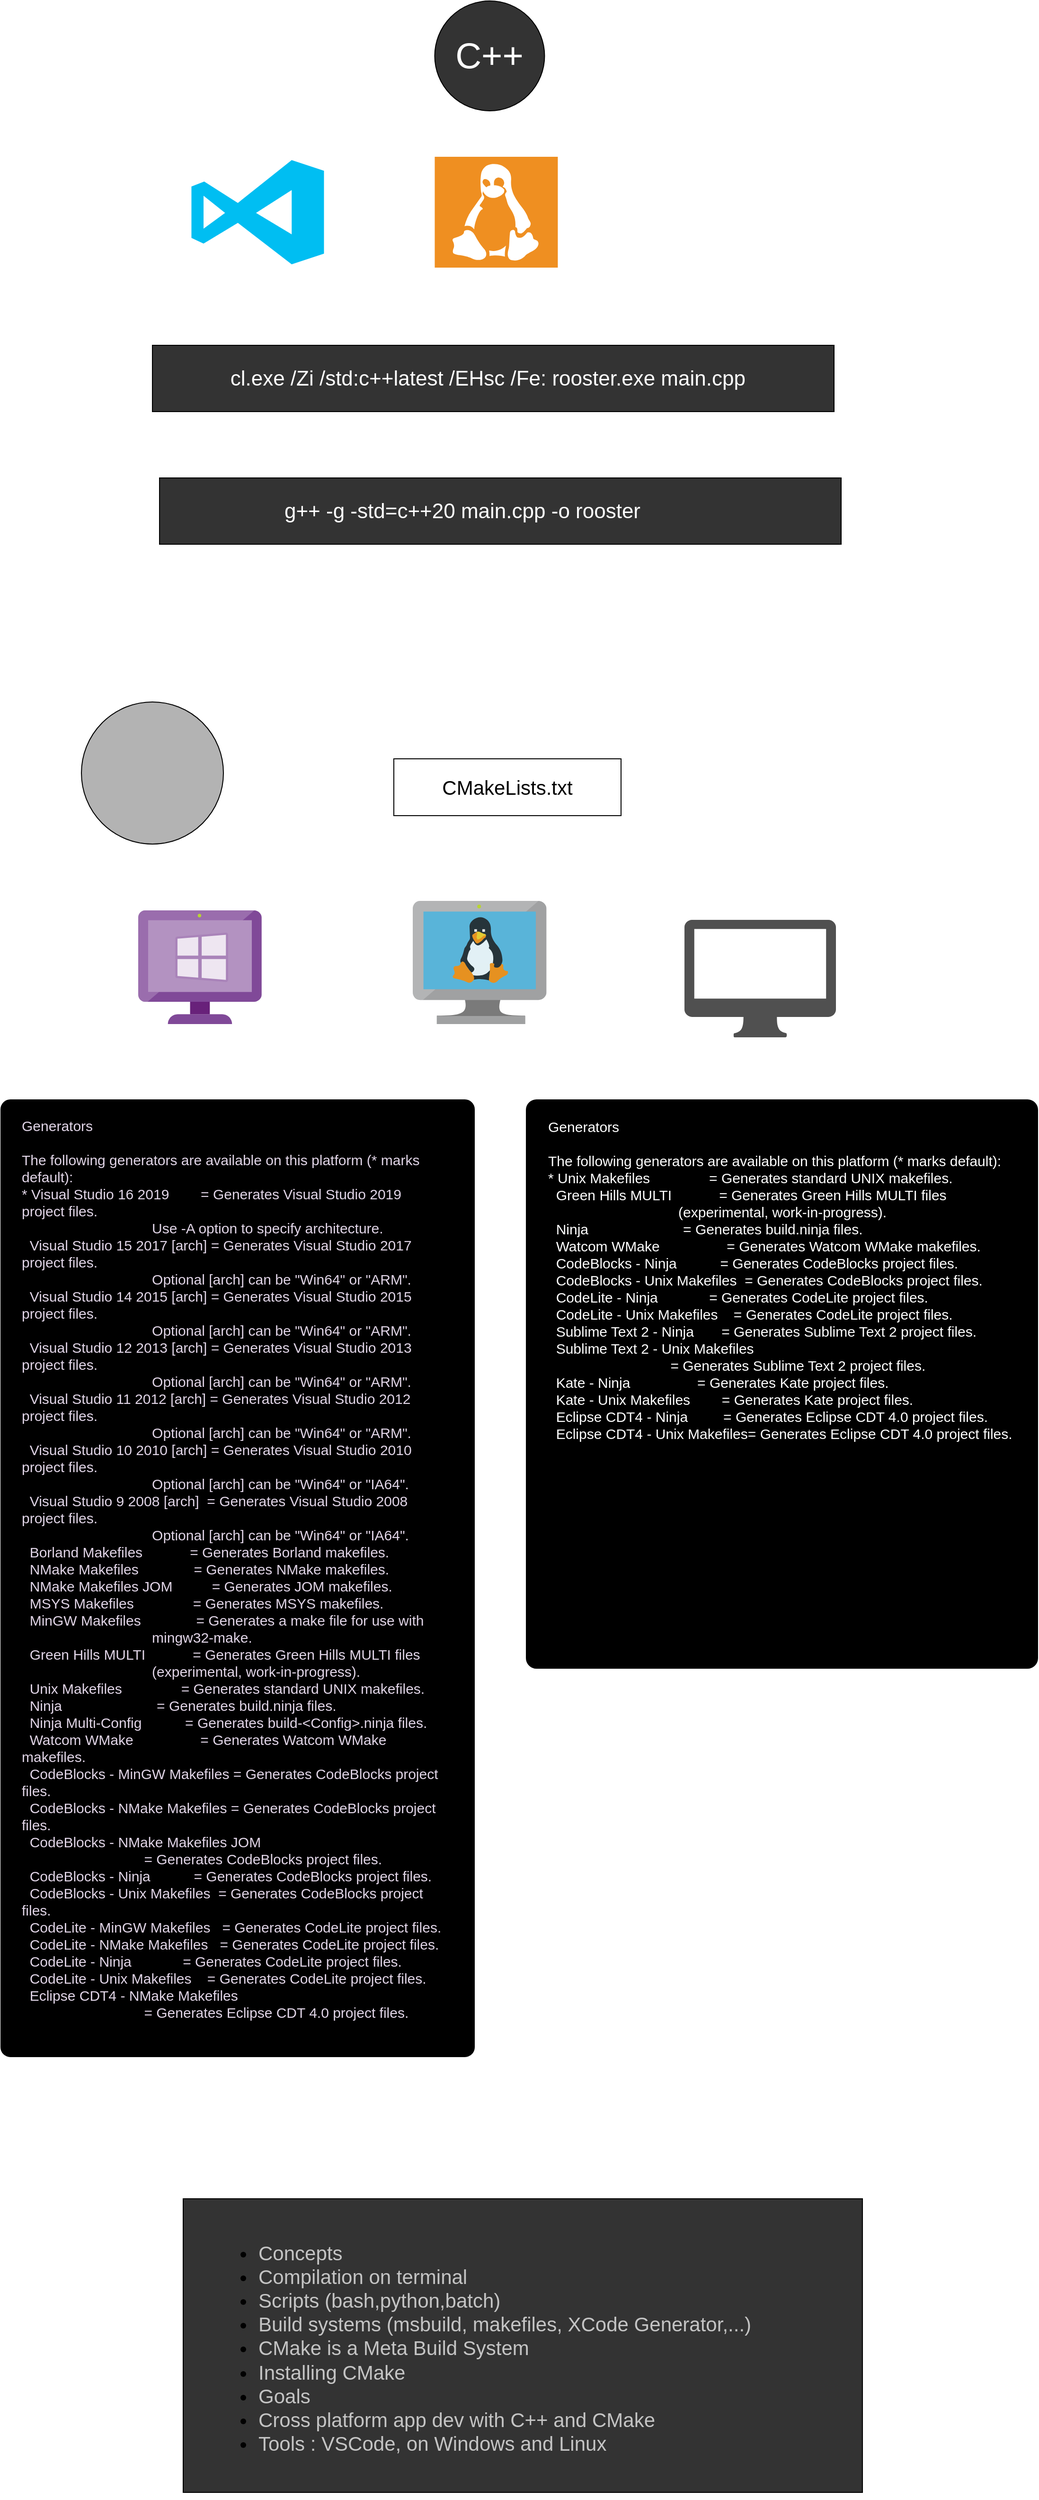 <mxfile version="14.4.8" type="github">
  <diagram id="5c0vTmHrscncdPuWYxD0" name="Page-1">
    <mxGraphModel dx="3144" dy="5321" grid="1" gridSize="10" guides="1" tooltips="1" connect="1" arrows="1" fold="1" page="1" pageScale="1" pageWidth="1654" pageHeight="2336" math="0" shadow="0">
      <root>
        <mxCell id="0" />
        <mxCell id="1" parent="0" />
        <mxCell id="5-MKXrLHc6Z83awF3s98-9" value="" style="rounded=0;whiteSpace=wrap;html=1;fillColor=#333333;" vertex="1" parent="1">
          <mxGeometry x="-327.5" y="-20" width="717.5" height="310" as="geometry" />
        </mxCell>
        <mxCell id="5-MKXrLHc6Z83awF3s98-6" value="" style="rounded=0;whiteSpace=wrap;html=1;fillColor=#333333;" vertex="1" parent="1">
          <mxGeometry x="-360" y="-1976.5" width="720" height="70" as="geometry" />
        </mxCell>
        <mxCell id="LzeXuOooPPnK6IAznrLY-8" value="" style="rounded=1;whiteSpace=wrap;html=1;fillColor=#000000;arcSize=2;align=left;" parent="1" vertex="1">
          <mxGeometry x="-520" y="-1180" width="500" height="1010" as="geometry" />
        </mxCell>
        <mxCell id="LzeXuOooPPnK6IAznrLY-1" value="" style="rounded=0;whiteSpace=wrap;html=1;align=left;" parent="1" vertex="1">
          <mxGeometry x="-105" y="-1540" width="240" height="60" as="geometry" />
        </mxCell>
        <mxCell id="LzeXuOooPPnK6IAznrLY-2" value="" style="aspect=fixed;html=1;points=[];align=left;image;fontSize=12;image=img/lib/mscae/VM_Windows_Non_Azure.svg;" parent="1" vertex="1">
          <mxGeometry x="-375" y="-1380" width="130.43" height="120" as="geometry" />
        </mxCell>
        <mxCell id="LzeXuOooPPnK6IAznrLY-3" value="" style="aspect=fixed;html=1;points=[];align=left;image;fontSize=12;image=img/lib/mscae/VM_Linux.svg;" parent="1" vertex="1">
          <mxGeometry x="-85" y="-1390" width="141.3" height="130" as="geometry" />
        </mxCell>
        <mxCell id="LzeXuOooPPnK6IAznrLY-4" value="" style="pointerEvents=1;shadow=0;dashed=0;html=1;strokeColor=none;fillColor=#505050;labelPosition=center;verticalLabelPosition=bottom;verticalAlign=top;outlineConnect=0;align=left;shape=mxgraph.office.devices.mac_client;" parent="1" vertex="1">
          <mxGeometry x="202" y="-1370" width="160" height="124" as="geometry" />
        </mxCell>
        <mxCell id="LzeXuOooPPnK6IAznrLY-5" value="&lt;div style=&quot;font-size: 15px&quot;&gt;&lt;font style=&quot;font-size: 15px&quot; color=&quot;#E1D5E7&quot;&gt;Generators&lt;/font&gt;&lt;/div&gt;&lt;div style=&quot;font-size: 15px&quot;&gt;&lt;font style=&quot;font-size: 15px&quot; color=&quot;#E1D5E7&quot;&gt;&lt;br&gt;&lt;/font&gt;&lt;/div&gt;&lt;div style=&quot;font-size: 15px&quot;&gt;&lt;font style=&quot;font-size: 15px&quot; color=&quot;#E1D5E7&quot;&gt;The following generators are available on this platform (* marks default):&lt;br&gt;* Visual Studio 16 2019&amp;nbsp;&amp;nbsp;&amp;nbsp;&amp;nbsp;&amp;nbsp;&amp;nbsp;&amp;nbsp; = Generates Visual Studio 2019 project files.&lt;br&gt;&amp;nbsp;&amp;nbsp;&amp;nbsp;&amp;nbsp;&amp;nbsp;&amp;nbsp;&amp;nbsp;&amp;nbsp;&amp;nbsp;&amp;nbsp;&amp;nbsp;&amp;nbsp;&amp;nbsp;&amp;nbsp;&amp;nbsp;&amp;nbsp;&amp;nbsp;&amp;nbsp;&amp;nbsp;&amp;nbsp;&amp;nbsp;&amp;nbsp;&amp;nbsp;&amp;nbsp;&amp;nbsp;&amp;nbsp;&amp;nbsp;&amp;nbsp;&amp;nbsp;&amp;nbsp;&amp;nbsp;&amp;nbsp; Use -A option to specify architecture.&lt;br&gt;&amp;nbsp; Visual Studio 15 2017 [arch] = Generates Visual Studio 2017 project files.&lt;br&gt;&amp;nbsp;&amp;nbsp;&amp;nbsp;&amp;nbsp;&amp;nbsp;&amp;nbsp;&amp;nbsp;&amp;nbsp;&amp;nbsp;&amp;nbsp;&amp;nbsp;&amp;nbsp;&amp;nbsp;&amp;nbsp;&amp;nbsp;&amp;nbsp;&amp;nbsp;&amp;nbsp;&amp;nbsp;&amp;nbsp;&amp;nbsp;&amp;nbsp;&amp;nbsp;&amp;nbsp;&amp;nbsp;&amp;nbsp;&amp;nbsp;&amp;nbsp;&amp;nbsp;&amp;nbsp;&amp;nbsp;&amp;nbsp; Optional [arch] can be &quot;Win64&quot; or &quot;ARM&quot;.&lt;br&gt;&amp;nbsp; Visual Studio 14 2015 [arch] = Generates Visual Studio 2015 project files.&lt;br&gt;&amp;nbsp;&amp;nbsp;&amp;nbsp;&amp;nbsp;&amp;nbsp;&amp;nbsp;&amp;nbsp;&amp;nbsp;&amp;nbsp;&amp;nbsp;&amp;nbsp;&amp;nbsp;&amp;nbsp;&amp;nbsp;&amp;nbsp;&amp;nbsp;&amp;nbsp;&amp;nbsp;&amp;nbsp;&amp;nbsp;&amp;nbsp;&amp;nbsp;&amp;nbsp;&amp;nbsp;&amp;nbsp;&amp;nbsp;&amp;nbsp;&amp;nbsp;&amp;nbsp;&amp;nbsp;&amp;nbsp;&amp;nbsp; Optional [arch] can be &quot;Win64&quot; or &quot;ARM&quot;.&lt;br&gt;&amp;nbsp; Visual Studio 12 2013 [arch] = Generates Visual Studio 2013 project files.&lt;br&gt;&amp;nbsp;&amp;nbsp;&amp;nbsp;&amp;nbsp;&amp;nbsp;&amp;nbsp;&amp;nbsp;&amp;nbsp;&amp;nbsp;&amp;nbsp;&amp;nbsp;&amp;nbsp;&amp;nbsp;&amp;nbsp;&amp;nbsp;&amp;nbsp;&amp;nbsp;&amp;nbsp;&amp;nbsp;&amp;nbsp;&amp;nbsp;&amp;nbsp;&amp;nbsp;&amp;nbsp;&amp;nbsp;&amp;nbsp;&amp;nbsp;&amp;nbsp;&amp;nbsp;&amp;nbsp;&amp;nbsp;&amp;nbsp; Optional [arch] can be &quot;Win64&quot; or &quot;ARM&quot;.&lt;br&gt;&amp;nbsp; Visual Studio 11 2012 [arch] = Generates Visual Studio 2012 project files.&lt;br&gt;&amp;nbsp;&amp;nbsp;&amp;nbsp;&amp;nbsp;&amp;nbsp;&amp;nbsp;&amp;nbsp;&amp;nbsp;&amp;nbsp;&amp;nbsp;&amp;nbsp;&amp;nbsp;&amp;nbsp;&amp;nbsp;&amp;nbsp;&amp;nbsp;&amp;nbsp;&amp;nbsp;&amp;nbsp;&amp;nbsp;&amp;nbsp;&amp;nbsp;&amp;nbsp;&amp;nbsp;&amp;nbsp;&amp;nbsp;&amp;nbsp;&amp;nbsp;&amp;nbsp;&amp;nbsp;&amp;nbsp;&amp;nbsp; Optional [arch] can be &quot;Win64&quot; or &quot;ARM&quot;.&lt;br&gt;&amp;nbsp; Visual Studio 10 2010 [arch] = Generates Visual Studio 2010 project files.&lt;br&gt;&amp;nbsp;&amp;nbsp;&amp;nbsp;&amp;nbsp;&amp;nbsp;&amp;nbsp;&amp;nbsp;&amp;nbsp;&amp;nbsp;&amp;nbsp;&amp;nbsp;&amp;nbsp;&amp;nbsp;&amp;nbsp;&amp;nbsp;&amp;nbsp;&amp;nbsp;&amp;nbsp;&amp;nbsp;&amp;nbsp;&amp;nbsp;&amp;nbsp;&amp;nbsp;&amp;nbsp;&amp;nbsp;&amp;nbsp;&amp;nbsp;&amp;nbsp;&amp;nbsp;&amp;nbsp;&amp;nbsp;&amp;nbsp; Optional [arch] can be &quot;Win64&quot; or &quot;IA64&quot;.&lt;br&gt;&amp;nbsp; Visual Studio 9 2008 [arch]&amp;nbsp; = Generates Visual Studio 2008 project files.&lt;br&gt;&amp;nbsp;&amp;nbsp;&amp;nbsp;&amp;nbsp;&amp;nbsp;&amp;nbsp;&amp;nbsp;&amp;nbsp;&amp;nbsp;&amp;nbsp;&amp;nbsp;&amp;nbsp;&amp;nbsp;&amp;nbsp;&amp;nbsp;&amp;nbsp;&amp;nbsp;&amp;nbsp;&amp;nbsp;&amp;nbsp;&amp;nbsp;&amp;nbsp;&amp;nbsp;&amp;nbsp;&amp;nbsp;&amp;nbsp;&amp;nbsp;&amp;nbsp;&amp;nbsp;&amp;nbsp;&amp;nbsp;&amp;nbsp; Optional [arch] can be &quot;Win64&quot; or &quot;IA64&quot;.&lt;br&gt;&amp;nbsp; Borland Makefiles&amp;nbsp;&amp;nbsp;&amp;nbsp;&amp;nbsp;&amp;nbsp;&amp;nbsp;&amp;nbsp;&amp;nbsp;&amp;nbsp;&amp;nbsp;&amp;nbsp; = Generates Borland makefiles.&lt;br&gt;&amp;nbsp; NMake Makefiles&amp;nbsp;&amp;nbsp;&amp;nbsp;&amp;nbsp;&amp;nbsp;&amp;nbsp;&amp;nbsp;&amp;nbsp;&amp;nbsp;&amp;nbsp;&amp;nbsp;&amp;nbsp;&amp;nbsp; = Generates NMake makefiles.&lt;br&gt;&amp;nbsp; NMake Makefiles JOM&amp;nbsp;&amp;nbsp;&amp;nbsp;&amp;nbsp;&amp;nbsp;&amp;nbsp;&amp;nbsp;&amp;nbsp;&amp;nbsp; = Generates JOM makefiles.&lt;br&gt;&amp;nbsp; MSYS Makefiles&amp;nbsp;&amp;nbsp;&amp;nbsp;&amp;nbsp;&amp;nbsp;&amp;nbsp;&amp;nbsp;&amp;nbsp;&amp;nbsp;&amp;nbsp;&amp;nbsp;&amp;nbsp;&amp;nbsp;&amp;nbsp; = Generates MSYS makefiles.&lt;br&gt;&amp;nbsp; MinGW Makefiles&amp;nbsp;&amp;nbsp;&amp;nbsp;&amp;nbsp;&amp;nbsp;&amp;nbsp;&amp;nbsp;&amp;nbsp;&amp;nbsp;&amp;nbsp;&amp;nbsp;&amp;nbsp;&amp;nbsp; = Generates a make file for use with&lt;br&gt;&amp;nbsp;&amp;nbsp;&amp;nbsp;&amp;nbsp;&amp;nbsp;&amp;nbsp;&amp;nbsp;&amp;nbsp;&amp;nbsp;&amp;nbsp;&amp;nbsp;&amp;nbsp;&amp;nbsp;&amp;nbsp;&amp;nbsp;&amp;nbsp;&amp;nbsp;&amp;nbsp;&amp;nbsp;&amp;nbsp;&amp;nbsp;&amp;nbsp;&amp;nbsp;&amp;nbsp;&amp;nbsp;&amp;nbsp;&amp;nbsp;&amp;nbsp;&amp;nbsp;&amp;nbsp;&amp;nbsp;&amp;nbsp; mingw32-make.&lt;br&gt;&amp;nbsp; Green Hills MULTI&amp;nbsp;&amp;nbsp;&amp;nbsp;&amp;nbsp;&amp;nbsp;&amp;nbsp;&amp;nbsp;&amp;nbsp;&amp;nbsp;&amp;nbsp;&amp;nbsp; = Generates Green Hills MULTI files&lt;br&gt;&amp;nbsp;&amp;nbsp;&amp;nbsp;&amp;nbsp;&amp;nbsp;&amp;nbsp;&amp;nbsp;&amp;nbsp;&amp;nbsp;&amp;nbsp;&amp;nbsp;&amp;nbsp;&amp;nbsp;&amp;nbsp;&amp;nbsp;&amp;nbsp;&amp;nbsp;&amp;nbsp;&amp;nbsp;&amp;nbsp;&amp;nbsp;&amp;nbsp;&amp;nbsp;&amp;nbsp;&amp;nbsp;&amp;nbsp;&amp;nbsp;&amp;nbsp;&amp;nbsp;&amp;nbsp;&amp;nbsp;&amp;nbsp; (experimental, work-in-progress).&lt;br&gt;&amp;nbsp; Unix Makefiles&amp;nbsp;&amp;nbsp;&amp;nbsp;&amp;nbsp;&amp;nbsp;&amp;nbsp;&amp;nbsp;&amp;nbsp;&amp;nbsp;&amp;nbsp;&amp;nbsp;&amp;nbsp;&amp;nbsp;&amp;nbsp; = Generates standard UNIX makefiles.&lt;br&gt;&amp;nbsp; Ninja&amp;nbsp;&amp;nbsp;&amp;nbsp;&amp;nbsp;&amp;nbsp;&amp;nbsp;&amp;nbsp;&amp;nbsp;&amp;nbsp;&amp;nbsp;&amp;nbsp;&amp;nbsp;&amp;nbsp;&amp;nbsp;&amp;nbsp;&amp;nbsp;&amp;nbsp;&amp;nbsp;&amp;nbsp;&amp;nbsp;&amp;nbsp;&amp;nbsp;&amp;nbsp; = Generates build.ninja files.&lt;br&gt;&amp;nbsp; Ninja Multi-Config&amp;nbsp;&amp;nbsp;&amp;nbsp;&amp;nbsp;&amp;nbsp;&amp;nbsp;&amp;nbsp;&amp;nbsp;&amp;nbsp;&amp;nbsp; = Generates build-&amp;lt;Config&amp;gt;.ninja files.&lt;br&gt;&amp;nbsp; Watcom WMake&amp;nbsp;&amp;nbsp;&amp;nbsp;&amp;nbsp;&amp;nbsp;&amp;nbsp;&amp;nbsp;&amp;nbsp;&amp;nbsp;&amp;nbsp;&amp;nbsp;&amp;nbsp;&amp;nbsp;&amp;nbsp;&amp;nbsp;&amp;nbsp; = Generates Watcom WMake makefiles.&lt;br&gt;&amp;nbsp; CodeBlocks - MinGW Makefiles = Generates CodeBlocks project files.&lt;br&gt;&amp;nbsp; CodeBlocks - NMake Makefiles = Generates CodeBlocks project files.&lt;br&gt;&amp;nbsp; CodeBlocks - NMake Makefiles JOM&lt;br&gt;&amp;nbsp;&amp;nbsp;&amp;nbsp;&amp;nbsp;&amp;nbsp;&amp;nbsp;&amp;nbsp;&amp;nbsp;&amp;nbsp;&amp;nbsp;&amp;nbsp;&amp;nbsp;&amp;nbsp;&amp;nbsp;&amp;nbsp;&amp;nbsp;&amp;nbsp;&amp;nbsp;&amp;nbsp;&amp;nbsp;&amp;nbsp;&amp;nbsp;&amp;nbsp;&amp;nbsp;&amp;nbsp;&amp;nbsp;&amp;nbsp;&amp;nbsp;&amp;nbsp;&amp;nbsp; = Generates CodeBlocks project files.&lt;br&gt;&amp;nbsp; CodeBlocks - Ninja&amp;nbsp;&amp;nbsp;&amp;nbsp;&amp;nbsp;&amp;nbsp;&amp;nbsp;&amp;nbsp;&amp;nbsp;&amp;nbsp;&amp;nbsp; = Generates CodeBlocks project files.&lt;br&gt;&amp;nbsp; CodeBlocks - Unix Makefiles&amp;nbsp; = Generates CodeBlocks project files.&lt;br&gt;&amp;nbsp; CodeLite - MinGW Makefiles&amp;nbsp;&amp;nbsp; = Generates CodeLite project files.&lt;br&gt;&amp;nbsp; CodeLite - NMake Makefiles&amp;nbsp;&amp;nbsp; = Generates CodeLite project files.&lt;br&gt;&amp;nbsp; CodeLite - Ninja&amp;nbsp;&amp;nbsp;&amp;nbsp;&amp;nbsp;&amp;nbsp;&amp;nbsp;&amp;nbsp;&amp;nbsp;&amp;nbsp;&amp;nbsp;&amp;nbsp;&amp;nbsp; = Generates CodeLite project files.&lt;br&gt;&amp;nbsp; CodeLite - Unix Makefiles&amp;nbsp;&amp;nbsp;&amp;nbsp; = Generates CodeLite project files.&lt;br&gt;&amp;nbsp; Eclipse CDT4 - NMake Makefiles&lt;br&gt;&amp;nbsp;&amp;nbsp;&amp;nbsp;&amp;nbsp;&amp;nbsp;&amp;nbsp;&amp;nbsp;&amp;nbsp;&amp;nbsp;&amp;nbsp;&amp;nbsp;&amp;nbsp;&amp;nbsp;&amp;nbsp;&amp;nbsp;&amp;nbsp;&amp;nbsp;&amp;nbsp;&amp;nbsp;&amp;nbsp;&amp;nbsp;&amp;nbsp;&amp;nbsp;&amp;nbsp;&amp;nbsp;&amp;nbsp;&amp;nbsp;&amp;nbsp;&amp;nbsp;&amp;nbsp; = Generates Eclipse CDT 4.0 project files.&lt;/font&gt;&lt;/div&gt;" style="text;html=1;strokeColor=none;fillColor=none;align=left;verticalAlign=middle;whiteSpace=wrap;rounded=0;" parent="1" vertex="1">
          <mxGeometry x="-500" y="-1000" width="450" height="630" as="geometry" />
        </mxCell>
        <mxCell id="LzeXuOooPPnK6IAznrLY-6" value="" style="ellipse;whiteSpace=wrap;html=1;aspect=fixed;fillColor=#B3B3B3;align=left;" parent="1" vertex="1">
          <mxGeometry x="-435" y="-1600" width="150" height="150" as="geometry" />
        </mxCell>
        <mxCell id="LzeXuOooPPnK6IAznrLY-7" value="" style="shape=image;html=1;verticalAlign=top;verticalLabelPosition=bottom;labelBackgroundColor=#ffffff;imageAspect=0;aspect=fixed;image=https://cdn4.iconfinder.com/data/icons/logos-brands-5/24/cmake-128.png;fillColor=#333333;align=left;" parent="1" vertex="1">
          <mxGeometry x="-399" y="-1569" width="78" height="78" as="geometry" />
        </mxCell>
        <mxCell id="LzeXuOooPPnK6IAznrLY-9" value="" style="rounded=1;whiteSpace=wrap;html=1;fillColor=#000000;arcSize=2;align=left;" parent="1" vertex="1">
          <mxGeometry x="35" y="-1180" width="540" height="600" as="geometry" />
        </mxCell>
        <mxCell id="LzeXuOooPPnK6IAznrLY-10" value="&lt;font style=&quot;font-size: 15px&quot; color=&quot;#FFFFFF&quot;&gt;Generators&lt;br&gt;&lt;br&gt;The following generators are available on this platform (* marks default):&lt;br&gt;* Unix Makefiles&amp;nbsp;&amp;nbsp;&amp;nbsp;&amp;nbsp;&amp;nbsp;&amp;nbsp;&amp;nbsp;&amp;nbsp;&amp;nbsp;&amp;nbsp;&amp;nbsp;&amp;nbsp;&amp;nbsp;&amp;nbsp; = Generates standard UNIX makefiles.&lt;br&gt;&amp;nbsp; Green Hills MULTI&amp;nbsp;&amp;nbsp;&amp;nbsp;&amp;nbsp;&amp;nbsp;&amp;nbsp;&amp;nbsp;&amp;nbsp;&amp;nbsp;&amp;nbsp;&amp;nbsp; = Generates Green Hills MULTI files&lt;br&gt;&amp;nbsp;&amp;nbsp;&amp;nbsp;&amp;nbsp;&amp;nbsp;&amp;nbsp;&amp;nbsp;&amp;nbsp;&amp;nbsp;&amp;nbsp;&amp;nbsp;&amp;nbsp;&amp;nbsp;&amp;nbsp;&amp;nbsp;&amp;nbsp;&amp;nbsp;&amp;nbsp;&amp;nbsp;&amp;nbsp;&amp;nbsp;&amp;nbsp;&amp;nbsp;&amp;nbsp;&amp;nbsp;&amp;nbsp;&amp;nbsp;&amp;nbsp;&amp;nbsp;&amp;nbsp;&amp;nbsp;&amp;nbsp; (experimental, work-in-progress).&lt;br&gt;&amp;nbsp; Ninja&amp;nbsp;&amp;nbsp;&amp;nbsp;&amp;nbsp;&amp;nbsp;&amp;nbsp;&amp;nbsp;&amp;nbsp;&amp;nbsp;&amp;nbsp;&amp;nbsp;&amp;nbsp;&amp;nbsp;&amp;nbsp;&amp;nbsp;&amp;nbsp;&amp;nbsp;&amp;nbsp;&amp;nbsp;&amp;nbsp;&amp;nbsp;&amp;nbsp;&amp;nbsp; = Generates build.ninja files.&lt;br&gt;&amp;nbsp; Watcom WMake&amp;nbsp;&amp;nbsp;&amp;nbsp;&amp;nbsp;&amp;nbsp;&amp;nbsp;&amp;nbsp;&amp;nbsp;&amp;nbsp;&amp;nbsp;&amp;nbsp;&amp;nbsp;&amp;nbsp;&amp;nbsp;&amp;nbsp;&amp;nbsp; = Generates Watcom WMake makefiles.&lt;br&gt;&amp;nbsp; CodeBlocks - Ninja&amp;nbsp;&amp;nbsp;&amp;nbsp;&amp;nbsp;&amp;nbsp;&amp;nbsp;&amp;nbsp;&amp;nbsp;&amp;nbsp;&amp;nbsp; = Generates CodeBlocks project files.&lt;br&gt;&amp;nbsp; CodeBlocks - Unix Makefiles&amp;nbsp; = Generates CodeBlocks project files.&lt;br&gt;&amp;nbsp; CodeLite - Ninja&amp;nbsp;&amp;nbsp;&amp;nbsp;&amp;nbsp;&amp;nbsp;&amp;nbsp;&amp;nbsp;&amp;nbsp;&amp;nbsp;&amp;nbsp;&amp;nbsp;&amp;nbsp; = Generates CodeLite project files.&lt;br&gt;&amp;nbsp; CodeLite - Unix Makefiles&amp;nbsp;&amp;nbsp;&amp;nbsp; = Generates CodeLite project files.&lt;br&gt;&amp;nbsp; Sublime Text 2 - Ninja&amp;nbsp;&amp;nbsp;&amp;nbsp;&amp;nbsp;&amp;nbsp;&amp;nbsp; = Generates Sublime Text 2 project files.&lt;br&gt;&amp;nbsp; Sublime Text 2 - Unix Makefiles&lt;br&gt;&amp;nbsp;&amp;nbsp;&amp;nbsp;&amp;nbsp;&amp;nbsp;&amp;nbsp;&amp;nbsp;&amp;nbsp;&amp;nbsp;&amp;nbsp;&amp;nbsp;&amp;nbsp;&amp;nbsp;&amp;nbsp;&amp;nbsp;&amp;nbsp;&amp;nbsp;&amp;nbsp;&amp;nbsp;&amp;nbsp;&amp;nbsp;&amp;nbsp;&amp;nbsp;&amp;nbsp;&amp;nbsp;&amp;nbsp;&amp;nbsp;&amp;nbsp;&amp;nbsp;&amp;nbsp; = Generates Sublime Text 2 project files.&lt;br&gt;&amp;nbsp; Kate - Ninja&amp;nbsp;&amp;nbsp;&amp;nbsp;&amp;nbsp;&amp;nbsp;&amp;nbsp;&amp;nbsp;&amp;nbsp;&amp;nbsp;&amp;nbsp;&amp;nbsp;&amp;nbsp;&amp;nbsp;&amp;nbsp;&amp;nbsp;&amp;nbsp; = Generates Kate project files.&lt;br&gt;&amp;nbsp; Kate - Unix Makefiles&amp;nbsp;&amp;nbsp;&amp;nbsp;&amp;nbsp;&amp;nbsp;&amp;nbsp;&amp;nbsp; = Generates Kate project files.&lt;br&gt;&amp;nbsp; Eclipse CDT4 - Ninja&amp;nbsp;&amp;nbsp;&amp;nbsp;&amp;nbsp;&amp;nbsp;&amp;nbsp;&amp;nbsp;&amp;nbsp; = Generates Eclipse CDT 4.0 project files.&lt;br&gt;&amp;nbsp; Eclipse CDT4 - Unix Makefiles= Generates Eclipse CDT 4.0 project files.&lt;/font&gt;" style="text;html=1;strokeColor=none;fillColor=none;align=left;verticalAlign=middle;whiteSpace=wrap;rounded=0;" parent="1" vertex="1">
          <mxGeometry x="56.3" y="-1000" width="518.7" height="20" as="geometry" />
        </mxCell>
        <mxCell id="LzeXuOooPPnK6IAznrLY-11" value="&lt;font style=&quot;font-size: 21px&quot;&gt;CMakeLists.txt&lt;/font&gt;" style="text;html=1;strokeColor=none;fillColor=none;align=center;verticalAlign=middle;whiteSpace=wrap;rounded=0;" parent="1" vertex="1">
          <mxGeometry x="-50" y="-1515" width="130" height="10" as="geometry" />
        </mxCell>
        <mxCell id="5-MKXrLHc6Z83awF3s98-1" value="&lt;div align=&quot;left&quot;&gt;&lt;ul style=&quot;font-size: 21px&quot;&gt;&lt;li&gt;&lt;font style=&quot;font-size: 21px&quot; color=&quot;#C4C4C4&quot;&gt;Concepts&lt;/font&gt;&lt;/li&gt;&lt;li&gt;&lt;font style=&quot;font-size: 21px&quot; color=&quot;#C4C4C4&quot;&gt;Compilation on terminal&lt;/font&gt;&lt;/li&gt;&lt;li&gt;&lt;div&gt;&lt;font style=&quot;font-size: 21px&quot; color=&quot;#C4C4C4&quot;&gt;Scripts (bash,python,batch)&lt;/font&gt;&lt;/div&gt;&lt;/li&gt;&lt;li&gt;&lt;font style=&quot;font-size: 21px&quot; color=&quot;#C4C4C4&quot;&gt;Build systems (msbuild, makefiles, XCode Generator,...)&lt;/font&gt;&lt;/li&gt;&lt;li&gt;&lt;font style=&quot;font-size: 21px&quot; color=&quot;#C4C4C4&quot;&gt;CMake is a Meta Build System&lt;/font&gt;&lt;/li&gt;&lt;li&gt;&lt;font style=&quot;font-size: 21px&quot; color=&quot;#C4C4C4&quot;&gt;Installing CMake&lt;/font&gt;&lt;/li&gt;&lt;li&gt;&lt;font style=&quot;font-size: 21px&quot; color=&quot;#C4C4C4&quot;&gt;Goals &lt;br&gt;&lt;/font&gt;&lt;/li&gt;&lt;li&gt;&lt;font style=&quot;font-size: 21px&quot; color=&quot;#C4C4C4&quot;&gt;Cross platform app dev with C++ and CMake&lt;/font&gt;&lt;/li&gt;&lt;li&gt;&lt;font style=&quot;font-size: 21px&quot; color=&quot;#C4C4C4&quot;&gt;Tools : VSCode, on Windows and Linux&lt;br&gt;&lt;/font&gt;&lt;/li&gt;&lt;/ul&gt;&lt;font style=&quot;font-size: 21px&quot; color=&quot;#C4C4C4&quot;&gt;&lt;br&gt;&lt;/font&gt;&lt;/div&gt;" style="text;html=1;strokeColor=none;fillColor=none;align=left;verticalAlign=middle;whiteSpace=wrap;rounded=0;" vertex="1" parent="1">
          <mxGeometry x="-290.0" y="30" width="625" height="240" as="geometry" />
        </mxCell>
        <mxCell id="5-MKXrLHc6Z83awF3s98-2" value="" style="verticalLabelPosition=bottom;html=1;verticalAlign=top;align=center;strokeColor=none;fillColor=#00BEF2;shape=mxgraph.azure.visual_studio_online;" vertex="1" parent="1">
          <mxGeometry x="-318.78" y="-2172" width="140" height="110" as="geometry" />
        </mxCell>
        <mxCell id="5-MKXrLHc6Z83awF3s98-3" value="" style="shadow=0;dashed=0;html=1;strokeColor=none;fillColor=#EF8F21;labelPosition=center;verticalLabelPosition=bottom;verticalAlign=top;align=center;outlineConnect=0;shape=mxgraph.veeam.linux;" vertex="1" parent="1">
          <mxGeometry x="-61.78" y="-2175.5" width="130" height="117" as="geometry" />
        </mxCell>
        <mxCell id="5-MKXrLHc6Z83awF3s98-4" value="" style="shape=image;html=1;verticalAlign=top;verticalLabelPosition=bottom;labelBackgroundColor=#ffffff;imageAspect=0;aspect=fixed;image=https://cdn2.iconfinder.com/data/icons/isuite/PNG/XCode.png" vertex="1" parent="1">
          <mxGeometry x="190.79" y="-2190" width="128" height="128" as="geometry" />
        </mxCell>
        <mxCell id="5-MKXrLHc6Z83awF3s98-5" value="&lt;font style=&quot;font-size: 22px&quot; color=&quot;#FFFFFF&quot;&gt;cl.exe /Zi /std:c++latest /EHsc /Fe: rooster.exe main.cpp&amp;nbsp;&amp;nbsp; &lt;/font&gt;" style="text;html=1;strokeColor=none;fillColor=none;align=center;verticalAlign=middle;whiteSpace=wrap;rounded=0;" vertex="1" parent="1">
          <mxGeometry x="-327.5" y="-1951.5" width="655" height="20" as="geometry" />
        </mxCell>
        <mxCell id="5-MKXrLHc6Z83awF3s98-7" value="" style="rounded=0;whiteSpace=wrap;html=1;fillColor=#333333;" vertex="1" parent="1">
          <mxGeometry x="-352.5" y="-1836.5" width="720" height="70" as="geometry" />
        </mxCell>
        <mxCell id="5-MKXrLHc6Z83awF3s98-8" value="&lt;font style=&quot;font-size: 22px&quot; color=&quot;#FFFFFF&quot;&gt;g++ -g -std=c++20 main.cpp -o rooster&lt;/font&gt;" style="text;html=1;strokeColor=none;fillColor=none;align=center;verticalAlign=middle;whiteSpace=wrap;rounded=0;" vertex="1" parent="1">
          <mxGeometry x="-284.93" y="-1811.5" width="505" height="20" as="geometry" />
        </mxCell>
        <mxCell id="5-MKXrLHc6Z83awF3s98-10" value="" style="ellipse;whiteSpace=wrap;html=1;aspect=fixed;fillColor=#333333;" vertex="1" parent="1">
          <mxGeometry x="-61.78" y="-2340" width="116" height="116" as="geometry" />
        </mxCell>
        <mxCell id="5-MKXrLHc6Z83awF3s98-11" value="&lt;font style=&quot;font-size: 38px&quot; color=&quot;#FFFFFF&quot;&gt;C++&lt;/font&gt;" style="text;html=1;strokeColor=none;fillColor=none;align=center;verticalAlign=middle;whiteSpace=wrap;rounded=0;" vertex="1" parent="1">
          <mxGeometry x="-23.78" y="-2292" width="40" height="20" as="geometry" />
        </mxCell>
      </root>
    </mxGraphModel>
  </diagram>
</mxfile>
